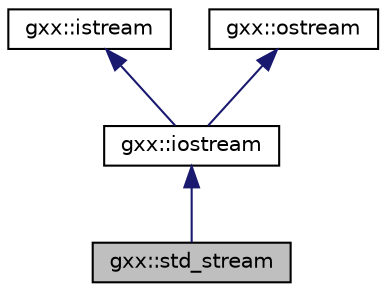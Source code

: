 digraph "gxx::std_stream"
{
  edge [fontname="Helvetica",fontsize="10",labelfontname="Helvetica",labelfontsize="10"];
  node [fontname="Helvetica",fontsize="10",shape=record];
  Node1 [label="gxx::std_stream",height=0.2,width=0.4,color="black", fillcolor="grey75", style="filled", fontcolor="black"];
  Node2 -> Node1 [dir="back",color="midnightblue",fontsize="10",style="solid"];
  Node2 [label="gxx::iostream",height=0.2,width=0.4,color="black", fillcolor="white", style="filled",URL="$classgxx_1_1iostream.html"];
  Node3 -> Node2 [dir="back",color="midnightblue",fontsize="10",style="solid"];
  Node3 [label="gxx::istream",height=0.2,width=0.4,color="black", fillcolor="white", style="filled",URL="$classgxx_1_1istream.html"];
  Node4 -> Node2 [dir="back",color="midnightblue",fontsize="10",style="solid"];
  Node4 [label="gxx::ostream",height=0.2,width=0.4,color="black", fillcolor="white", style="filled",URL="$classgxx_1_1ostream.html"];
}
